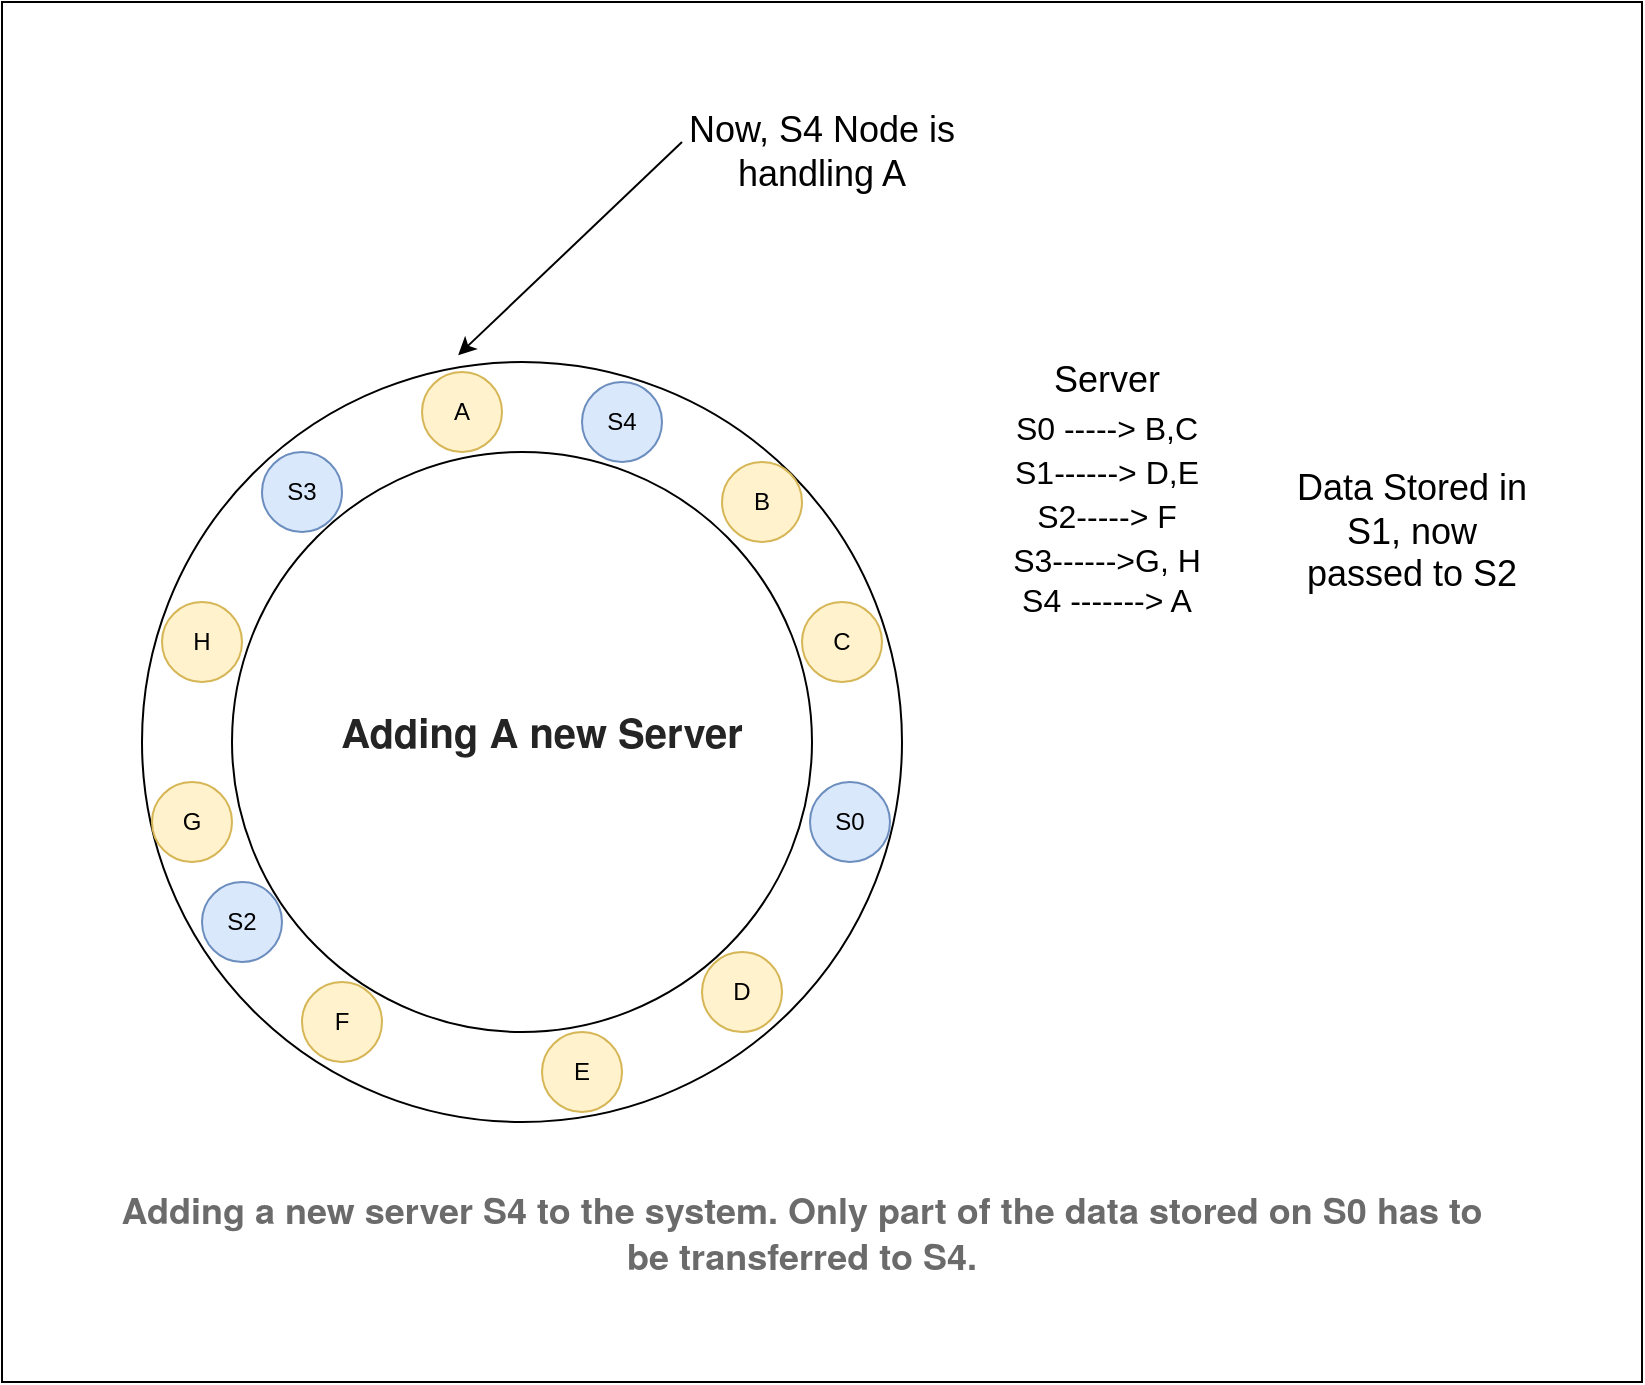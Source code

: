 <mxfile version="24.7.1" type="device">
  <diagram name="Page-1" id="zuQ5zFpVsTP_VhGujqjf">
    <mxGraphModel dx="1237" dy="1923" grid="1" gridSize="10" guides="1" tooltips="1" connect="1" arrows="1" fold="1" page="1" pageScale="1" pageWidth="827" pageHeight="1169" math="0" shadow="0">
      <root>
        <mxCell id="0" />
        <mxCell id="1" parent="0" />
        <mxCell id="KR-K13Xm9BUACoEBSjNK-1" value="" style="ellipse;whiteSpace=wrap;html=1;aspect=fixed;" vertex="1" parent="1">
          <mxGeometry x="80" y="70" width="380" height="380" as="geometry" />
        </mxCell>
        <mxCell id="KR-K13Xm9BUACoEBSjNK-2" value="" style="ellipse;whiteSpace=wrap;html=1;aspect=fixed;" vertex="1" parent="1">
          <mxGeometry x="125" y="115" width="290" height="290" as="geometry" />
        </mxCell>
        <mxCell id="KR-K13Xm9BUACoEBSjNK-3" value="A" style="ellipse;whiteSpace=wrap;html=1;aspect=fixed;fillColor=#fff2cc;strokeColor=#d6b656;" vertex="1" parent="1">
          <mxGeometry x="220" y="75" width="40" height="40" as="geometry" />
        </mxCell>
        <mxCell id="KR-K13Xm9BUACoEBSjNK-4" value="S3" style="ellipse;whiteSpace=wrap;html=1;aspect=fixed;fillColor=#dae8fc;strokeColor=#6c8ebf;" vertex="1" parent="1">
          <mxGeometry x="140" y="115" width="40" height="40" as="geometry" />
        </mxCell>
        <mxCell id="KR-K13Xm9BUACoEBSjNK-5" value="H" style="ellipse;whiteSpace=wrap;html=1;aspect=fixed;fillColor=#fff2cc;strokeColor=#d6b656;" vertex="1" parent="1">
          <mxGeometry x="90" y="190" width="40" height="40" as="geometry" />
        </mxCell>
        <mxCell id="KR-K13Xm9BUACoEBSjNK-6" value="G" style="ellipse;whiteSpace=wrap;html=1;aspect=fixed;fillColor=#fff2cc;strokeColor=#d6b656;" vertex="1" parent="1">
          <mxGeometry x="85" y="280" width="40" height="40" as="geometry" />
        </mxCell>
        <mxCell id="KR-K13Xm9BUACoEBSjNK-7" value="S2" style="ellipse;whiteSpace=wrap;html=1;aspect=fixed;fillColor=#dae8fc;strokeColor=#6c8ebf;" vertex="1" parent="1">
          <mxGeometry x="110" y="330" width="40" height="40" as="geometry" />
        </mxCell>
        <mxCell id="KR-K13Xm9BUACoEBSjNK-8" value="F" style="ellipse;whiteSpace=wrap;html=1;aspect=fixed;fillColor=#fff2cc;strokeColor=#d6b656;" vertex="1" parent="1">
          <mxGeometry x="160" y="380" width="40" height="40" as="geometry" />
        </mxCell>
        <mxCell id="KR-K13Xm9BUACoEBSjNK-9" value="D" style="ellipse;whiteSpace=wrap;html=1;aspect=fixed;fillColor=#fff2cc;strokeColor=#d6b656;" vertex="1" parent="1">
          <mxGeometry x="360" y="365" width="40" height="40" as="geometry" />
        </mxCell>
        <mxCell id="KR-K13Xm9BUACoEBSjNK-10" value="S0" style="ellipse;whiteSpace=wrap;html=1;aspect=fixed;fillColor=#dae8fc;strokeColor=#6c8ebf;" vertex="1" parent="1">
          <mxGeometry x="414" y="280" width="40" height="40" as="geometry" />
        </mxCell>
        <mxCell id="KR-K13Xm9BUACoEBSjNK-11" value="C" style="ellipse;whiteSpace=wrap;html=1;aspect=fixed;fillColor=#fff2cc;strokeColor=#d6b656;" vertex="1" parent="1">
          <mxGeometry x="410" y="190" width="40" height="40" as="geometry" />
        </mxCell>
        <mxCell id="KR-K13Xm9BUACoEBSjNK-12" value="B" style="ellipse;whiteSpace=wrap;html=1;aspect=fixed;fillColor=#fff2cc;strokeColor=#d6b656;" vertex="1" parent="1">
          <mxGeometry x="370" y="120" width="40" height="40" as="geometry" />
        </mxCell>
        <mxCell id="KR-K13Xm9BUACoEBSjNK-13" value="E" style="ellipse;whiteSpace=wrap;html=1;aspect=fixed;fillColor=#fff2cc;strokeColor=#d6b656;" vertex="1" parent="1">
          <mxGeometry x="280" y="405" width="40" height="40" as="geometry" />
        </mxCell>
        <mxCell id="KR-K13Xm9BUACoEBSjNK-14" value="&lt;table style=&quot;border-collapse: collapse; width: 65pt;&quot; width=&quot;87&quot; cellspacing=&quot;0&quot; cellpadding=&quot;0&quot; border=&quot;0&quot;&gt;&lt;colgroup&gt;&lt;col style=&quot;width: 65pt;&quot; width=&quot;87&quot;&gt;&lt;/colgroup&gt;&lt;tbody&gt;&lt;tr style=&quot;height: 16pt;&quot; height=&quot;21&quot;&gt;&lt;td style=&quot;padding-top: 1px; padding-right: 1px; padding-left: 1px; font-family: &amp;quot;Aptos Narrow&amp;quot;, sans-serif; vertical-align: bottom; border: none; text-wrap: nowrap; height: 16pt; width: 65pt;&quot; width=&quot;87&quot; height=&quot;21&quot;&gt;&lt;font style=&quot;font-size: 18px;&quot;&gt;Server&lt;/font&gt;&lt;/td&gt;&lt;/tr&gt;&lt;tr style=&quot;height: 16pt;&quot; height=&quot;21&quot;&gt;&lt;td style=&quot;padding-top: 1px; padding-right: 1px; padding-left: 1px; font-family: &amp;quot;Aptos Narrow&amp;quot;, sans-serif; vertical-align: bottom; border: none; text-wrap: nowrap; height: 16pt;&quot; height=&quot;21&quot;&gt;&lt;font size=&quot;3&quot;&gt;S0 -----&amp;gt; B,C&lt;/font&gt;&lt;/td&gt;&lt;/tr&gt;&lt;tr style=&quot;height: 16pt;&quot; height=&quot;21&quot;&gt;&lt;td style=&quot;padding-top: 1px; padding-right: 1px; padding-left: 1px; font-family: &amp;quot;Aptos Narrow&amp;quot;, sans-serif; vertical-align: bottom; border: none; text-wrap: nowrap; height: 16pt;&quot; height=&quot;21&quot;&gt;&lt;font size=&quot;3&quot;&gt;S1------&amp;gt; D,E&lt;/font&gt;&lt;/td&gt;&lt;/tr&gt;&lt;tr style=&quot;height: 16pt;&quot; height=&quot;21&quot;&gt;&lt;td style=&quot;padding-top: 1px; padding-right: 1px; padding-left: 1px; font-family: &amp;quot;Aptos Narrow&amp;quot;, sans-serif; vertical-align: bottom; border: none; text-wrap: nowrap; height: 16pt;&quot; height=&quot;21&quot;&gt;&lt;font size=&quot;3&quot;&gt;S2-----&amp;gt; F&lt;/font&gt;&lt;/td&gt;&lt;/tr&gt;&lt;tr style=&quot;height: 16pt;&quot; height=&quot;21&quot;&gt;&lt;td style=&quot;padding-top: 1px; padding-right: 1px; padding-left: 1px; font-family: &amp;quot;Aptos Narrow&amp;quot;, sans-serif; vertical-align: bottom; border: none; text-wrap: nowrap; height: 16pt;&quot; height=&quot;21&quot;&gt;&lt;font size=&quot;3&quot;&gt;S3------&amp;gt;G, H&lt;/font&gt;&lt;/td&gt;&lt;/tr&gt;&lt;/tbody&gt;&lt;/table&gt;&lt;font size=&quot;3&quot; style=&quot;&quot;&gt;S4 -------&amp;gt; A&lt;/font&gt;&lt;div&gt;&lt;br&gt;&lt;/div&gt;" style="text;html=1;align=center;verticalAlign=middle;whiteSpace=wrap;rounded=0;" vertex="1" parent="1">
          <mxGeometry x="500" y="60" width="125" height="160" as="geometry" />
        </mxCell>
        <mxCell id="KR-K13Xm9BUACoEBSjNK-15" value="&lt;h2 style=&quot;box-sizing: inherit; margin: 1.72em 0px -0.31em; font-family: sohne, &amp;quot;Helvetica Neue&amp;quot;, Helvetica, Arial, sans-serif; color: rgb(36, 36, 36); line-height: 24px; font-size: 20px; text-align: start; background-color: rgb(255, 255, 255);&quot; data-selectable-paragraph=&quot;&quot; class=&quot;qv nw gt be nx qw qx dx oa qy qz dz od pa ra rb rc pe rd re rf pi rg rh ri rj bj&quot; id=&quot;6609&quot;&gt;Adding A new Server&lt;/h2&gt;" style="text;html=1;align=center;verticalAlign=middle;whiteSpace=wrap;rounded=0;" vertex="1" parent="1">
          <mxGeometry x="160" y="220" width="240" height="30" as="geometry" />
        </mxCell>
        <mxCell id="KR-K13Xm9BUACoEBSjNK-16" value="&lt;font style=&quot;font-size: 18px;&quot;&gt;Data Stored in S1, now passed to S2&lt;/font&gt;" style="text;html=1;align=center;verticalAlign=middle;whiteSpace=wrap;rounded=0;" vertex="1" parent="1">
          <mxGeometry x="650" y="140" width="130" height="30" as="geometry" />
        </mxCell>
        <mxCell id="KR-K13Xm9BUACoEBSjNK-20" value="S4" style="ellipse;whiteSpace=wrap;html=1;aspect=fixed;fillColor=#dae8fc;strokeColor=#6c8ebf;" vertex="1" parent="1">
          <mxGeometry x="300" y="80" width="40" height="40" as="geometry" />
        </mxCell>
        <mxCell id="KR-K13Xm9BUACoEBSjNK-21" value="" style="endArrow=classic;html=1;rounded=0;entryX=0.416;entryY=-0.009;entryDx=0;entryDy=0;entryPerimeter=0;" edge="1" parent="1" target="KR-K13Xm9BUACoEBSjNK-1">
          <mxGeometry width="50" height="50" relative="1" as="geometry">
            <mxPoint x="350" y="-40" as="sourcePoint" />
            <mxPoint x="410" y="30" as="targetPoint" />
          </mxGeometry>
        </mxCell>
        <mxCell id="KR-K13Xm9BUACoEBSjNK-22" value="&lt;font style=&quot;font-size: 18px;&quot;&gt;Now, S4 Node is handling A&lt;/font&gt;" style="text;html=1;align=center;verticalAlign=middle;whiteSpace=wrap;rounded=0;" vertex="1" parent="1">
          <mxGeometry x="330" y="-50" width="180" height="30" as="geometry" />
        </mxCell>
        <mxCell id="KR-K13Xm9BUACoEBSjNK-25" value="&lt;span style=&quot;color: rgb(107, 107, 107); font-family: sohne, &amp;quot;Helvetica Neue&amp;quot;, Helvetica, Arial, sans-serif; background-color: rgb(255, 255, 255);&quot;&gt;&lt;font style=&quot;font-size: 18px;&quot;&gt;&lt;b&gt;Adding a new server S4 to the system. Only part of the data stored on S0 has to be transferred to S4.&lt;/b&gt;&lt;/font&gt;&lt;/span&gt;" style="text;html=1;align=center;verticalAlign=middle;whiteSpace=wrap;rounded=0;" vertex="1" parent="1">
          <mxGeometry x="60" y="490" width="700" height="30" as="geometry" />
        </mxCell>
        <mxCell id="KR-K13Xm9BUACoEBSjNK-26" value="" style="rounded=0;whiteSpace=wrap;html=1;fillOpacity=0;" vertex="1" parent="1">
          <mxGeometry x="10" y="-110" width="820" height="690" as="geometry" />
        </mxCell>
      </root>
    </mxGraphModel>
  </diagram>
</mxfile>
